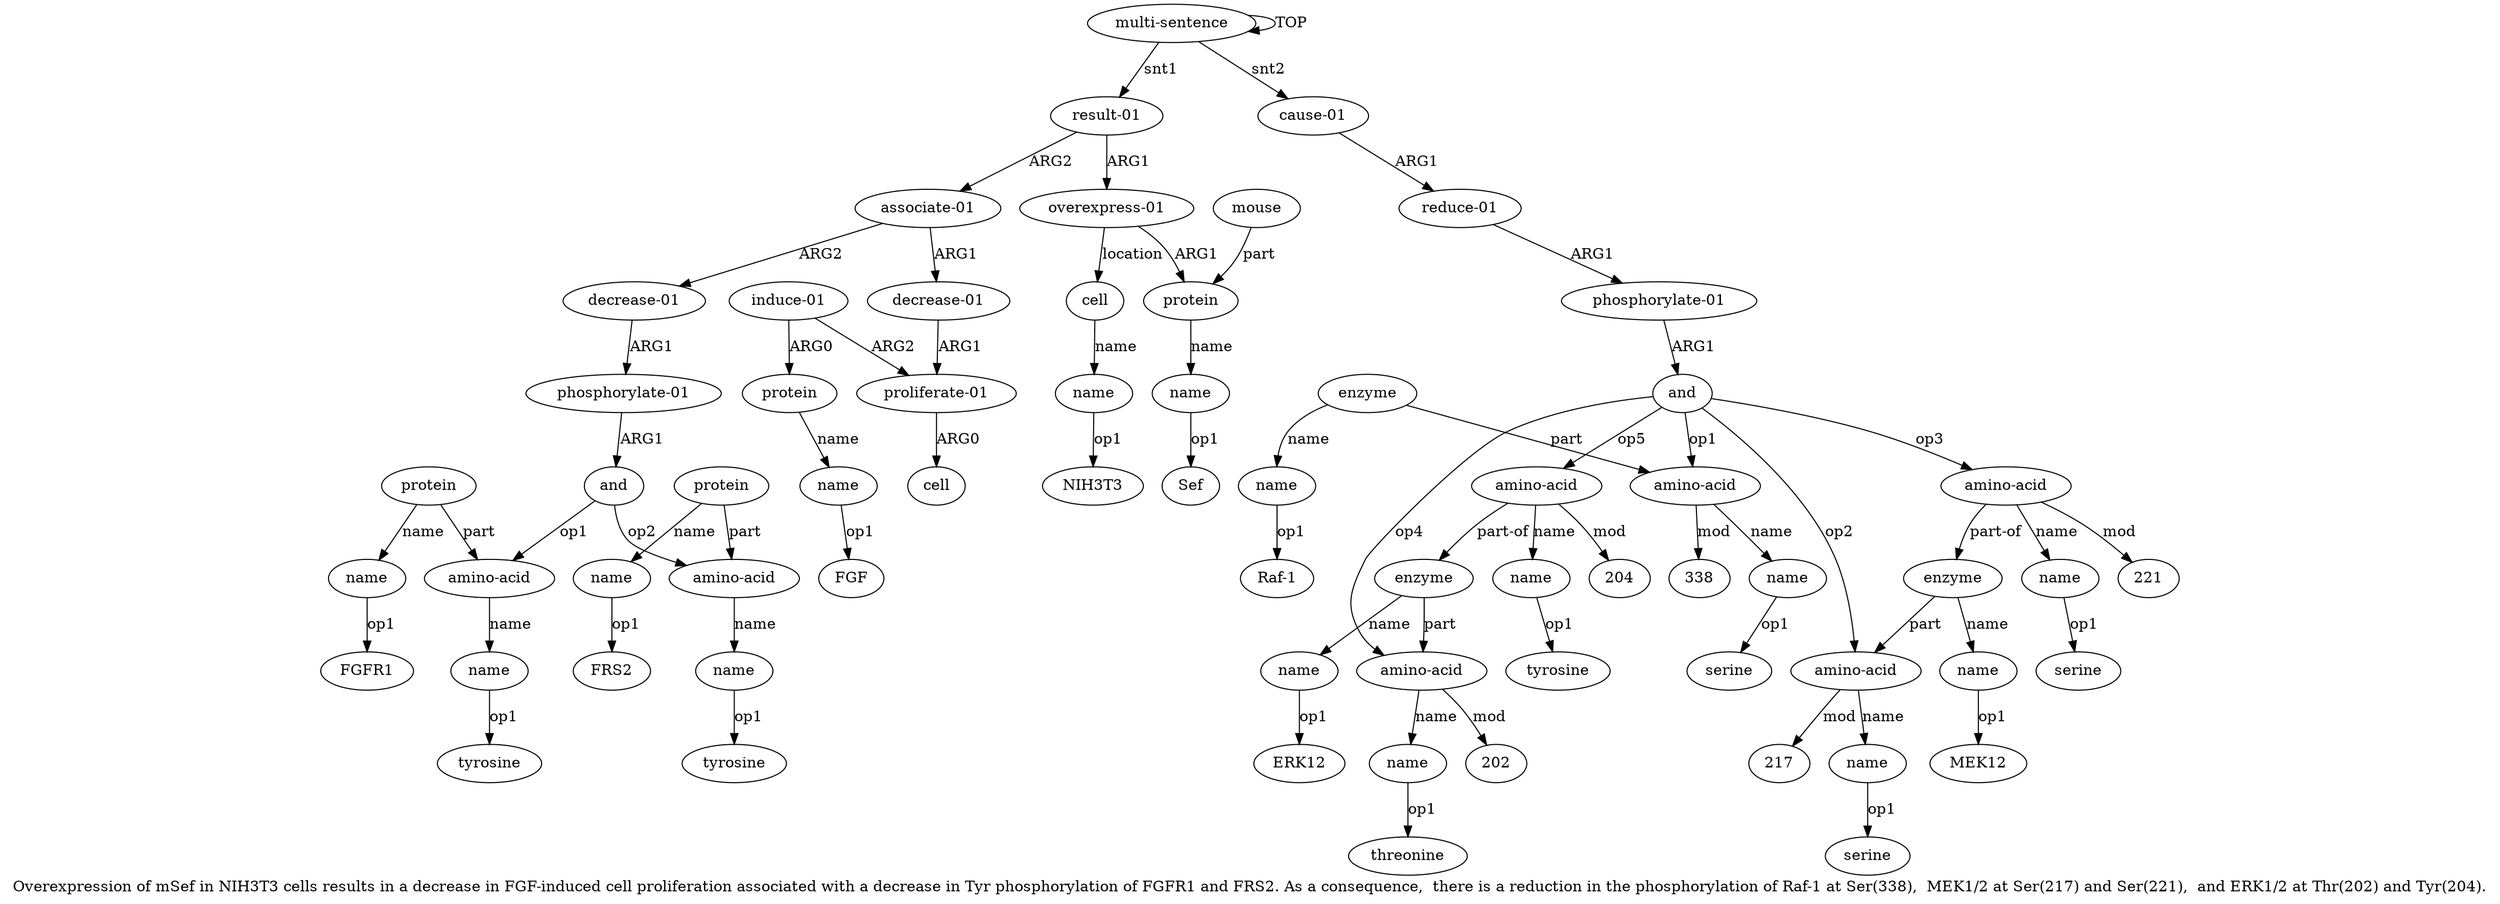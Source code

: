 digraph  {
	graph [label="Overexpression of mSef in NIH3T3 cells results in a decrease in FGF-induced cell proliferation associated with a decrease in Tyr \
phosphorylation of FGFR1 and FRS2. As a consequence,  there is a reduction in the phosphorylation of Raf-1 at Ser(338),  MEK1/2 \
at Ser(217) and Ser(221),  and ERK1/2 at Thr(202) and Tyr(204)."];
	node [label="\N"];
	a20	 [color=black,
		gold_ind=20,
		gold_label=protein,
		label=protein,
		test_ind=20,
		test_label=protein];
	a21	 [color=black,
		gold_ind=21,
		gold_label=name,
		label=name,
		test_ind=21,
		test_label=name];
	a20 -> a21 [key=0,
	color=black,
	gold_label=name,
	label=name,
	test_label=name];
a18 [color=black,
	gold_ind=18,
	gold_label="amino-acid",
	label="amino-acid",
	test_ind=18,
	test_label="amino-acid"];
a20 -> a18 [key=0,
color=black,
gold_label=part,
label=part,
test_label=part];
"a21 FGFR1" [color=black,
gold_ind=-1,
gold_label=FGFR1,
label=FGFR1,
test_ind=-1,
test_label=FGFR1];
a21 -> "a21 FGFR1" [key=0,
color=black,
gold_label=op1,
label=op1,
test_label=op1];
a22 [color=black,
gold_ind=22,
gold_label="amino-acid",
label="amino-acid",
test_ind=22,
test_label="amino-acid"];
a23 [color=black,
gold_ind=23,
gold_label=name,
label=name,
test_ind=23,
test_label=name];
a22 -> a23 [key=0,
color=black,
gold_label=name,
label=name,
test_label=name];
"a23 tyrosine" [color=black,
gold_ind=-1,
gold_label=tyrosine,
label=tyrosine,
test_ind=-1,
test_label=tyrosine];
a23 -> "a23 tyrosine" [key=0,
color=black,
gold_label=op1,
label=op1,
test_label=op1];
a24 [color=black,
gold_ind=24,
gold_label=protein,
label=protein,
test_ind=24,
test_label=protein];
a24 -> a22 [key=0,
color=black,
gold_label=part,
label=part,
test_label=part];
a25 [color=black,
gold_ind=25,
gold_label=name,
label=name,
test_ind=25,
test_label=name];
a24 -> a25 [key=0,
color=black,
gold_label=name,
label=name,
test_label=name];
"a25 FRS2" [color=black,
gold_ind=-1,
gold_label=FRS2,
label=FRS2,
test_ind=-1,
test_label=FRS2];
a25 -> "a25 FRS2" [key=0,
color=black,
gold_label=op1,
label=op1,
test_label=op1];
a26 [color=black,
gold_ind=26,
gold_label="cause-01",
label="cause-01",
test_ind=26,
test_label="cause-01"];
a27 [color=black,
gold_ind=27,
gold_label="reduce-01",
label="reduce-01",
test_ind=27,
test_label="reduce-01"];
a26 -> a27 [key=0,
color=black,
gold_label=ARG1,
label=ARG1,
test_label=ARG1];
a28 [color=black,
gold_ind=28,
gold_label="phosphorylate-01",
label="phosphorylate-01",
test_ind=28,
test_label="phosphorylate-01"];
a27 -> a28 [key=0,
color=black,
gold_label=ARG1,
label=ARG1,
test_label=ARG1];
a29 [color=black,
gold_ind=29,
gold_label=and,
label=and,
test_ind=29,
test_label=and];
a28 -> a29 [key=0,
color=black,
gold_label=ARG1,
label=ARG1,
test_label=ARG1];
a30 [color=black,
gold_ind=30,
gold_label="amino-acid",
label="amino-acid",
test_ind=30,
test_label="amino-acid"];
a29 -> a30 [key=0,
color=black,
gold_label=op1,
label=op1,
test_label=op1];
a34 [color=black,
gold_ind=34,
gold_label="amino-acid",
label="amino-acid",
test_ind=34,
test_label="amino-acid"];
a29 -> a34 [key=0,
color=black,
gold_label=op2,
label=op2,
test_label=op2];
a38 [color=black,
gold_ind=38,
gold_label="amino-acid",
label="amino-acid",
test_ind=38,
test_label="amino-acid"];
a29 -> a38 [key=0,
color=black,
gold_label=op3,
label=op3,
test_label=op3];
a44 [color=black,
gold_ind=44,
gold_label="amino-acid",
label="amino-acid",
test_ind=44,
test_label="amino-acid"];
a29 -> a44 [key=0,
color=black,
gold_label=op5,
label=op5,
test_label=op5];
a40 [color=black,
gold_ind=40,
gold_label="amino-acid",
label="amino-acid",
test_ind=40,
test_label="amino-acid"];
a29 -> a40 [key=0,
color=black,
gold_label=op4,
label=op4,
test_label=op4];
a31 [color=black,
gold_ind=31,
gold_label=name,
label=name,
test_ind=31,
test_label=name];
"a31 serine" [color=black,
gold_ind=-1,
gold_label=serine,
label=serine,
test_ind=-1,
test_label=serine];
a31 -> "a31 serine" [key=0,
color=black,
gold_label=op1,
label=op1,
test_label=op1];
a30 -> a31 [key=0,
color=black,
gold_label=name,
label=name,
test_label=name];
"a30 338" [color=black,
gold_ind=-1,
gold_label=338,
label=338,
test_ind=-1,
test_label=338];
a30 -> "a30 338" [key=0,
color=black,
gold_label=mod,
label=mod,
test_label=mod];
a37 [color=black,
gold_ind=37,
gold_label=name,
label=name,
test_ind=37,
test_label=name];
"a37 MEK12" [color=black,
gold_ind=-1,
gold_label=MEK12,
label=MEK12,
test_ind=-1,
test_label=MEK12];
a37 -> "a37 MEK12" [key=0,
color=black,
gold_label=op1,
label=op1,
test_label=op1];
"a4 Sef" [color=black,
gold_ind=-1,
gold_label=Sef,
label=Sef,
test_ind=-1,
test_label=Sef];
a36 [color=black,
gold_ind=36,
gold_label=enzyme,
label=enzyme,
test_ind=36,
test_label=enzyme];
a36 -> a37 [key=0,
color=black,
gold_label=name,
label=name,
test_label=name];
a36 -> a34 [key=0,
color=black,
gold_label=part,
label=part,
test_label=part];
a33 [color=black,
gold_ind=33,
gold_label=name,
label=name,
test_ind=33,
test_label=name];
"a33 Raf-1" [color=black,
gold_ind=-1,
gold_label="Raf-1",
label="Raf-1",
test_ind=-1,
test_label="Raf-1"];
a33 -> "a33 Raf-1" [key=0,
color=black,
gold_label=op1,
label=op1,
test_label=op1];
"a40 202" [color=black,
gold_ind=-1,
gold_label=202,
label=202,
test_ind=-1,
test_label=202];
a35 [color=black,
gold_ind=35,
gold_label=name,
label=name,
test_ind=35,
test_label=name];
"a35 serine" [color=black,
gold_ind=-1,
gold_label=serine,
label=serine,
test_ind=-1,
test_label=serine];
a35 -> "a35 serine" [key=0,
color=black,
gold_label=op1,
label=op1,
test_label=op1];
a34 -> a35 [key=0,
color=black,
gold_label=name,
label=name,
test_label=name];
"a34 217" [color=black,
gold_ind=-1,
gold_label=217,
label=217,
test_ind=-1,
test_label=217];
a34 -> "a34 217" [key=0,
color=black,
gold_label=mod,
label=mod,
test_label=mod];
a32 [color=black,
gold_ind=32,
gold_label=enzyme,
label=enzyme,
test_ind=32,
test_label=enzyme];
a32 -> a30 [key=0,
color=black,
gold_label=part,
label=part,
test_label=part];
a32 -> a33 [key=0,
color=black,
gold_label=name,
label=name,
test_label=name];
a15 [color=black,
gold_ind=15,
gold_label="decrease-01",
label="decrease-01",
test_ind=15,
test_label="decrease-01"];
a16 [color=black,
gold_ind=16,
gold_label="phosphorylate-01",
label="phosphorylate-01",
test_ind=16,
test_label="phosphorylate-01"];
a15 -> a16 [key=0,
color=black,
gold_label=ARG1,
label=ARG1,
test_label=ARG1];
a14 [color=black,
gold_ind=14,
gold_label=name,
label=name,
test_ind=14,
test_label=name];
"a14 FGF" [color=black,
gold_ind=-1,
gold_label=FGF,
label=FGF,
test_ind=-1,
test_label=FGF];
a14 -> "a14 FGF" [key=0,
color=black,
gold_label=op1,
label=op1,
test_label=op1];
a17 [color=black,
gold_ind=17,
gold_label=and,
label=and,
test_ind=17,
test_label=and];
a17 -> a22 [key=0,
color=black,
gold_label=op2,
label=op2,
test_label=op2];
a17 -> a18 [key=0,
color=black,
gold_label=op1,
label=op1,
test_label=op1];
a16 -> a17 [key=0,
color=black,
gold_label=ARG1,
label=ARG1,
test_label=ARG1];
a11 [color=black,
gold_ind=11,
gold_label=cell,
label=cell,
test_ind=11,
test_label=cell];
a10 [color=black,
gold_ind=10,
gold_label="proliferate-01",
label="proliferate-01",
test_ind=10,
test_label="proliferate-01"];
a10 -> a11 [key=0,
color=black,
gold_label=ARG0,
label=ARG0,
test_label=ARG0];
a13 [color=black,
gold_ind=13,
gold_label=protein,
label=protein,
test_ind=13,
test_label=protein];
a13 -> a14 [key=0,
color=black,
gold_label=name,
label=name,
test_label=name];
a12 [color=black,
gold_ind=12,
gold_label="induce-01",
label="induce-01",
test_ind=12,
test_label="induce-01"];
a12 -> a10 [key=0,
color=black,
gold_label=ARG2,
label=ARG2,
test_label=ARG2];
a12 -> a13 [key=0,
color=black,
gold_label=ARG0,
label=ARG0,
test_label=ARG0];
a39 [color=black,
gold_ind=39,
gold_label=name,
label=name,
test_ind=39,
test_label=name];
"a39 serine" [color=black,
gold_ind=-1,
gold_label=serine,
label=serine,
test_ind=-1,
test_label=serine];
a39 -> "a39 serine" [key=0,
color=black,
gold_label=op1,
label=op1,
test_label=op1];
a38 -> a36 [key=0,
color=black,
gold_label="part-of",
label="part-of",
test_label="part-of"];
a38 -> a39 [key=0,
color=black,
gold_label=name,
label=name,
test_label=name];
"a38 221" [color=black,
gold_ind=-1,
gold_label=221,
label=221,
test_ind=-1,
test_label=221];
a38 -> "a38 221" [key=0,
color=black,
gold_label=mod,
label=mod,
test_label=mod];
a19 [color=black,
gold_ind=19,
gold_label=name,
label=name,
test_ind=19,
test_label=name];
"a19 tyrosine" [color=black,
gold_ind=-1,
gold_label=tyrosine,
label=tyrosine,
test_ind=-1,
test_label=tyrosine];
a19 -> "a19 tyrosine" [key=0,
color=black,
gold_label=op1,
label=op1,
test_label=op1];
a18 -> a19 [key=0,
color=black,
gold_label=name,
label=name,
test_label=name];
a1 [color=black,
gold_ind=1,
gold_label="result-01",
label="result-01",
test_ind=1,
test_label="result-01"];
a2 [color=black,
gold_ind=2,
gold_label="overexpress-01",
label="overexpress-01",
test_ind=2,
test_label="overexpress-01"];
a1 -> a2 [key=0,
color=black,
gold_label=ARG1,
label=ARG1,
test_label=ARG1];
a8 [color=black,
gold_ind=8,
gold_label="associate-01",
label="associate-01",
test_ind=8,
test_label="associate-01"];
a1 -> a8 [key=0,
color=black,
gold_label=ARG2,
label=ARG2,
test_label=ARG2];
a0 [color=black,
gold_ind=0,
gold_label="multi-sentence",
label="multi-sentence",
test_ind=0,
test_label="multi-sentence"];
a0 -> a26 [key=0,
color=black,
gold_label=snt2,
label=snt2,
test_label=snt2];
a0 -> a1 [key=0,
color=black,
gold_label=snt1,
label=snt1,
test_label=snt1];
a0 -> a0 [key=0,
color=black,
gold_label=TOP,
label=TOP,
test_label=TOP];
a3 [color=black,
gold_ind=3,
gold_label=protein,
label=protein,
test_ind=3,
test_label=protein];
a4 [color=black,
gold_ind=4,
gold_label=name,
label=name,
test_ind=4,
test_label=name];
a3 -> a4 [key=0,
color=black,
gold_label=name,
label=name,
test_label=name];
a2 -> a3 [key=0,
color=black,
gold_label=ARG1,
label=ARG1,
test_label=ARG1];
a6 [color=black,
gold_ind=6,
gold_label=cell,
label=cell,
test_ind=6,
test_label=cell];
a2 -> a6 [key=0,
color=black,
gold_label=location,
label=location,
test_label=location];
a5 [color=black,
gold_ind=5,
gold_label=mouse,
label=mouse,
test_ind=5,
test_label=mouse];
a5 -> a3 [key=0,
color=black,
gold_label=part,
label=part,
test_label=part];
a4 -> "a4 Sef" [key=0,
color=black,
gold_label=op1,
label=op1,
test_label=op1];
a7 [color=black,
gold_ind=7,
gold_label=name,
label=name,
test_ind=7,
test_label=name];
"a7 NIH3T3" [color=black,
gold_ind=-1,
gold_label=NIH3T3,
label=NIH3T3,
test_ind=-1,
test_label=NIH3T3];
a7 -> "a7 NIH3T3" [key=0,
color=black,
gold_label=op1,
label=op1,
test_label=op1];
a6 -> a7 [key=0,
color=black,
gold_label=name,
label=name,
test_label=name];
a9 [color=black,
gold_ind=9,
gold_label="decrease-01",
label="decrease-01",
test_ind=9,
test_label="decrease-01"];
a9 -> a10 [key=0,
color=black,
gold_label=ARG1,
label=ARG1,
test_label=ARG1];
a8 -> a15 [key=0,
color=black,
gold_label=ARG2,
label=ARG2,
test_label=ARG2];
a8 -> a9 [key=0,
color=black,
gold_label=ARG1,
label=ARG1,
test_label=ARG1];
"a44 204" [color=black,
gold_ind=-1,
gold_label=204,
label=204,
test_ind=-1,
test_label=204];
"a43 ERK12" [color=black,
gold_ind=-1,
gold_label=ERK12,
label=ERK12,
test_ind=-1,
test_label=ERK12];
"a45 tyrosine" [color=black,
gold_ind=-1,
gold_label=tyrosine,
label=tyrosine,
test_ind=-1,
test_label=tyrosine];
a44 -> "a44 204" [key=0,
color=black,
gold_label=mod,
label=mod,
test_label=mod];
a45 [color=black,
gold_ind=45,
gold_label=name,
label=name,
test_ind=45,
test_label=name];
a44 -> a45 [key=0,
color=black,
gold_label=name,
label=name,
test_label=name];
a42 [color=black,
gold_ind=42,
gold_label=enzyme,
label=enzyme,
test_ind=42,
test_label=enzyme];
a44 -> a42 [key=0,
color=black,
gold_label="part-of",
label="part-of",
test_label="part-of"];
a45 -> "a45 tyrosine" [key=0,
color=black,
gold_label=op1,
label=op1,
test_label=op1];
a43 [color=black,
gold_ind=43,
gold_label=name,
label=name,
test_ind=43,
test_label=name];
a42 -> a43 [key=0,
color=black,
gold_label=name,
label=name,
test_label=name];
a42 -> a40 [key=0,
color=black,
gold_label=part,
label=part,
test_label=part];
a43 -> "a43 ERK12" [key=0,
color=black,
gold_label=op1,
label=op1,
test_label=op1];
a40 -> "a40 202" [key=0,
color=black,
gold_label=mod,
label=mod,
test_label=mod];
a41 [color=black,
gold_ind=41,
gold_label=name,
label=name,
test_ind=41,
test_label=name];
a40 -> a41 [key=0,
color=black,
gold_label=name,
label=name,
test_label=name];
"a41 threonine" [color=black,
gold_ind=-1,
gold_label=threonine,
label=threonine,
test_ind=-1,
test_label=threonine];
a41 -> "a41 threonine" [key=0,
color=black,
gold_label=op1,
label=op1,
test_label=op1];
}
